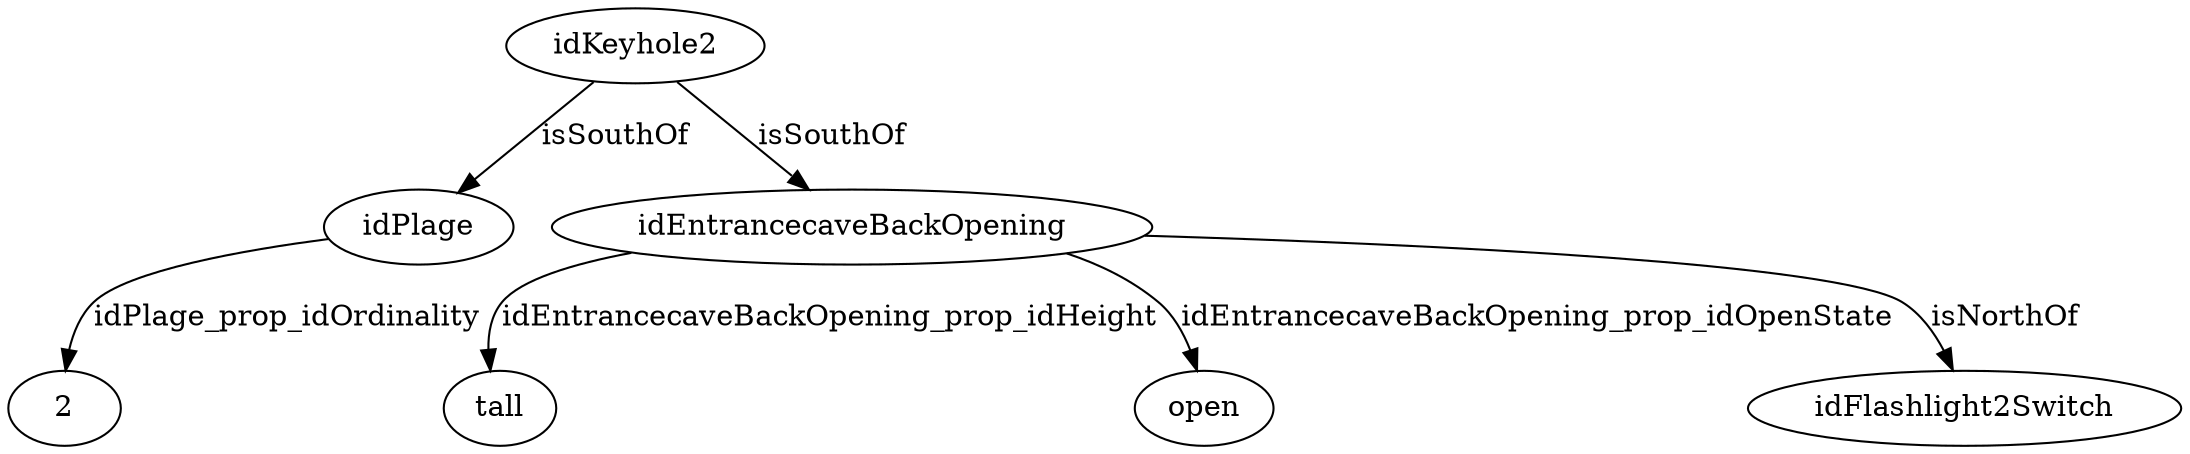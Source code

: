 strict digraph  {
idKeyhole2 [node_type=entity_node, root=root];
idPlage;
2;
idEntrancecaveBackOpening;
tall;
open;
idFlashlight2Switch;
idKeyhole2 -> idPlage  [edge_type=relationship, label=isSouthOf];
idKeyhole2 -> idEntrancecaveBackOpening  [edge_type=relationship, label=isSouthOf];
idPlage -> 2  [edge_type=property, label=idPlage_prop_idOrdinality];
idEntrancecaveBackOpening -> tall  [edge_type=property, label=idEntrancecaveBackOpening_prop_idHeight];
idEntrancecaveBackOpening -> open  [edge_type=property, label=idEntrancecaveBackOpening_prop_idOpenState];
idEntrancecaveBackOpening -> idFlashlight2Switch  [edge_type=relationship, label=isNorthOf];
}
